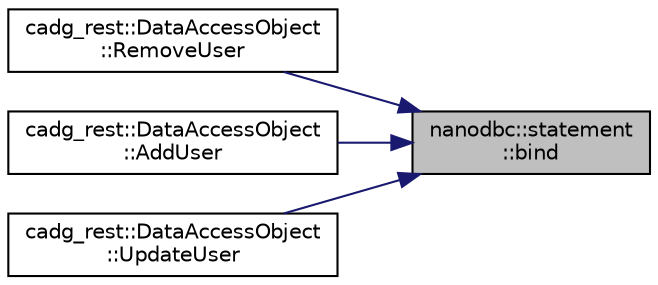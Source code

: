 digraph "nanodbc::statement::bind"
{
 // LATEX_PDF_SIZE
  edge [fontname="Helvetica",fontsize="10",labelfontname="Helvetica",labelfontsize="10"];
  node [fontname="Helvetica",fontsize="10",shape=record];
  rankdir="RL";
  Node1 [label="nanodbc::statement\l::bind",height=0.2,width=0.4,color="black", fillcolor="grey75", style="filled", fontcolor="black",tooltip="Binds given value to given parameter placeholder number in the prepared statement."];
  Node1 -> Node2 [dir="back",color="midnightblue",fontsize="10",style="solid",fontname="Helvetica"];
  Node2 [label="cadg_rest::DataAccessObject\l::RemoveUser",height=0.2,width=0.4,color="black", fillcolor="white", style="filled",URL="$classcadg__rest_1_1_data_access_object.html#a049df84fde79be3547fe363be40850e4",tooltip="Removes a user by the provided id."];
  Node1 -> Node3 [dir="back",color="midnightblue",fontsize="10",style="solid",fontname="Helvetica"];
  Node3 [label="cadg_rest::DataAccessObject\l::AddUser",height=0.2,width=0.4,color="black", fillcolor="white", style="filled",URL="$classcadg__rest_1_1_data_access_object.html#a6d80c563e1cd526791fa69f32cd1d896",tooltip="Adds a new user."];
  Node1 -> Node4 [dir="back",color="midnightblue",fontsize="10",style="solid",fontname="Helvetica"];
  Node4 [label="cadg_rest::DataAccessObject\l::UpdateUser",height=0.2,width=0.4,color="black", fillcolor="white", style="filled",URL="$classcadg__rest_1_1_data_access_object.html#af9a88b06de9cd2c7042c91be83e00872",tooltip="Updates a user."];
}
